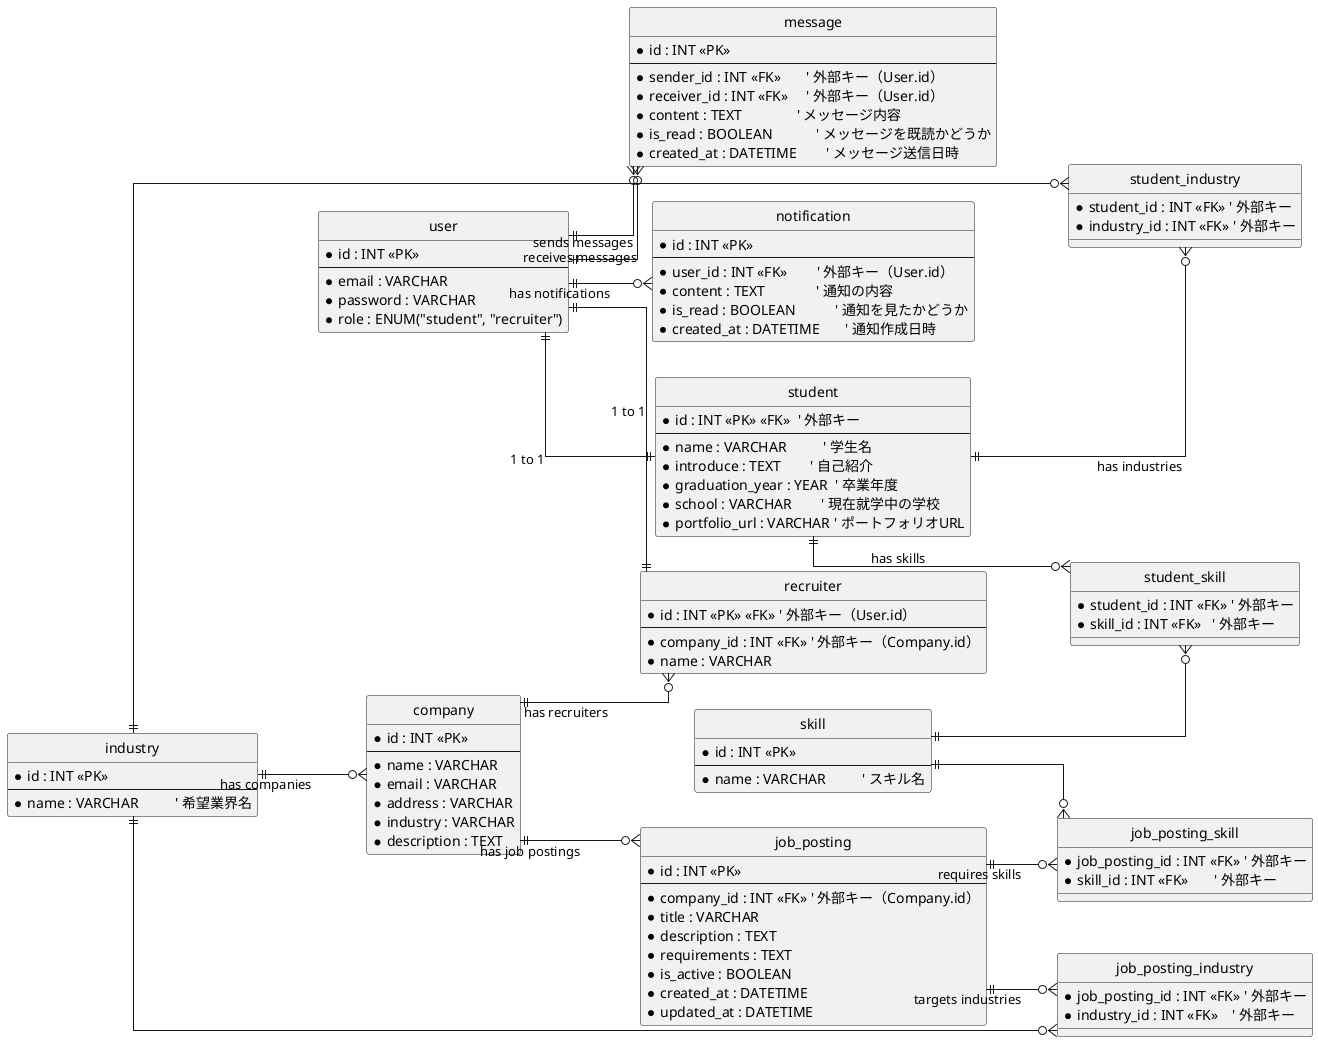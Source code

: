 @startuml yonde
' hide the spot
hide circle

' avoid problems with angled crows feet
skinparam linetype ortho

left to right direction

entity "user" as user {
    * id : INT <<PK>>
    --
    * email : VARCHAR
    * password : VARCHAR
    * role : ENUM("student", "recruiter")
}

entity "notification" as notification {
    * id : INT <<PK>>
    --
    * user_id : INT <<FK>>        ' 外部キー（User.id）
    * content : TEXT              ' 通知の内容
    * is_read : BOOLEAN           ' 通知を見たかどうか
    * created_at : DATETIME       ' 通知作成日時
}

entity "student" as student {
    * id : INT <<PK>> <<FK>>  ' 外部キー
    --
    * name : VARCHAR          ' 学生名
    * introduce : TEXT        ' 自己紹介
    * graduation_year : YEAR  ' 卒業年度
    * school : VARCHAR        ' 現在就学中の学校
    * portfolio_url : VARCHAR ' ポートフォリオURL
}

entity "company" as company {
    * id : INT <<PK>>
    --
    * name : VARCHAR
    * email : VARCHAR
    * address : VARCHAR
    * industry : VARCHAR
    * description : TEXT
}

entity "job_posting" as job_posting {
    * id : INT <<PK>>
    --
    * company_id : INT <<FK>> ' 外部キー（Company.id）
    * title : VARCHAR
    * description : TEXT
    * requirements : TEXT
    * is_active : BOOLEAN
    * created_at : DATETIME
    * updated_at : DATETIME
}

entity "recruiter" as recruiter {
    * id : INT <<PK>> <<FK>> ' 外部キー（User.id）
    --
    * company_id : INT <<FK>> ' 外部キー（Company.id）
    * name : VARCHAR
}

entity "message" as message {
    * id : INT <<PK>>
    --
    * sender_id : INT <<FK>>       ' 外部キー（User.id）
    * receiver_id : INT <<FK>>     ' 外部キー（User.id）
    * content : TEXT               ' メッセージ内容
    * is_read : BOOLEAN            ' メッセージを既読かどうか
    * created_at : DATETIME        ' メッセージ送信日時
}

' マスターテーブル : スキル
entity "skill" as skill {
    * id : INT <<PK>>
    --
    * name : VARCHAR          ' スキル名
}

' 中間テーブル : 学生とスキル
entity "student_skill" as student_skill {
    * student_id : INT <<FK>> ' 外部キー
    * skill_id : INT <<FK>>   ' 外部キー
}

' マスターテーブル　:　業界
entity "industry" as industry {
    * id : INT <<PK>>
    --
    * name : VARCHAR          ' 希望業界名
}

' 中間テーブル : 学生と業界
entity "student_industry" as student_industry {
    * student_id : INT <<FK>> ' 外部キー
    * industry_id : INT <<FK>> ' 外部キー
}

' 中間テーブル : 募集とスキル
entity "job_posting_skill" as job_posting_skill {
    * job_posting_id : INT <<FK>> ' 外部キー
    * skill_id : INT <<FK>>       ' 外部キー
}

' 中間テーブル : 募集と業界
entity "job_posting_industry" as job_posting_industry {
    * job_posting_id : INT <<FK>> ' 外部キー
    * industry_id : INT <<FK>>    ' 外部キー
}



' リレーションシップの定義
user ||--|| student : "1 to 1"
user ||--|| recruiter : "1 to 1"
user ||--o{ notification : "has notifications"
user ||--o{ message : "sends messages"
user ||--o{ message : "receives messages"
student ||--o{ student_skill : "has skills"
skill ||--o{ student_skill : ""
student ||--o{ student_industry : "has industries"
industry ||--o{ student_industry : ""
industry ||--o{ company : "has companies"
company ||--o{ recruiter : "has recruiters"
company ||--o{ job_posting : "has job postings"
job_posting ||--o{ job_posting_skill : "requires skills"
skill ||--o{ job_posting_skill : ""
job_posting ||--o{ job_posting_industry : "targets industries"
industry ||--o{ job_posting_industry : ""

@enduml
